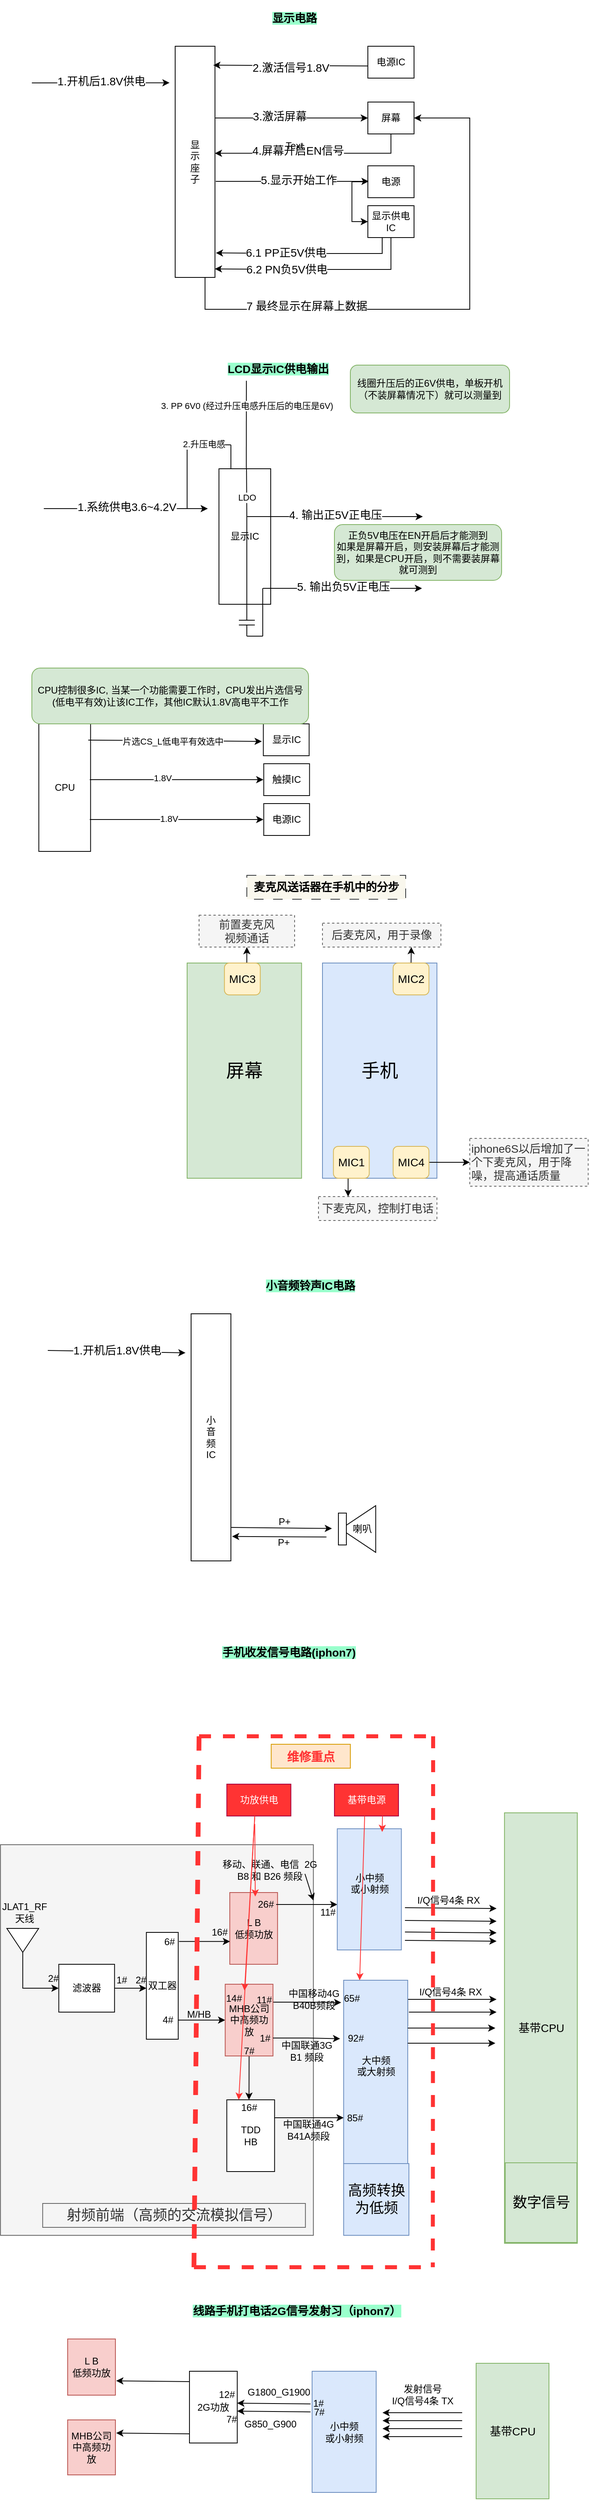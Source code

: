 <mxfile version="24.7.6">
  <diagram name="第 1 页" id="F-Re6Uvif4Fe4Fc95BMW">
    <mxGraphModel dx="1569" dy="-331" grid="1" gridSize="10" guides="1" tooltips="1" connect="1" arrows="1" fold="1" page="1" pageScale="1" pageWidth="827" pageHeight="1169" math="0" shadow="0">
      <root>
        <mxCell id="0" />
        <mxCell id="1" parent="0" />
        <mxCell id="Or6wDegZKE83MerBAkvp-109" value="" style="rounded=0;whiteSpace=wrap;html=1;fillColor=#f5f5f5;fontColor=#333333;strokeColor=#666666;" parent="1" vertex="1">
          <mxGeometry x="30.59" y="3716" width="393" height="490" as="geometry" />
        </mxCell>
        <mxCell id="L4pYS3y13BxJtPCVfl_d-1" value="" style="endArrow=classic;html=1;rounded=0;" parent="1" edge="1">
          <mxGeometry width="50" height="50" relative="1" as="geometry">
            <mxPoint x="85" y="2040" as="sourcePoint" />
            <mxPoint x="291" y="2040" as="targetPoint" />
          </mxGeometry>
        </mxCell>
        <mxCell id="L4pYS3y13BxJtPCVfl_d-2" value="Text" style="edgeLabel;html=1;align=center;verticalAlign=middle;resizable=0;points=[];" parent="L4pYS3y13BxJtPCVfl_d-1" vertex="1" connectable="0">
          <mxGeometry x="-0.009" y="2" relative="1" as="geometry">
            <mxPoint as="offset" />
          </mxGeometry>
        </mxCell>
        <mxCell id="L4pYS3y13BxJtPCVfl_d-3" value="&lt;font style=&quot;font-size: 14px;&quot;&gt;1.系统供电3.6~4.2V&lt;/font&gt;" style="edgeLabel;html=1;align=center;verticalAlign=middle;resizable=0;points=[];" parent="L4pYS3y13BxJtPCVfl_d-1" vertex="1" connectable="0">
          <mxGeometry x="0.004" y="2" relative="1" as="geometry">
            <mxPoint as="offset" />
          </mxGeometry>
        </mxCell>
        <mxCell id="L4pYS3y13BxJtPCVfl_d-4" value="显示IC" style="rounded=0;whiteSpace=wrap;html=1;" parent="1" vertex="1">
          <mxGeometry x="305" y="1990" width="65" height="170" as="geometry" />
        </mxCell>
        <mxCell id="L4pYS3y13BxJtPCVfl_d-5" value="" style="endArrow=classic;html=1;rounded=0;entryX=-0.141;entryY=0.158;entryDx=0;entryDy=0;entryPerimeter=0;" parent="1" target="L4pYS3y13BxJtPCVfl_d-10" edge="1">
          <mxGeometry width="50" height="50" relative="1" as="geometry">
            <mxPoint x="70" y="1506" as="sourcePoint" />
            <mxPoint x="260" y="1523.5" as="targetPoint" />
          </mxGeometry>
        </mxCell>
        <mxCell id="L4pYS3y13BxJtPCVfl_d-6" value="Text" style="edgeLabel;html=1;align=center;verticalAlign=middle;resizable=0;points=[];" parent="L4pYS3y13BxJtPCVfl_d-5" vertex="1" connectable="0">
          <mxGeometry x="-0.009" y="2" relative="1" as="geometry">
            <mxPoint as="offset" />
          </mxGeometry>
        </mxCell>
        <mxCell id="L4pYS3y13BxJtPCVfl_d-7" value="&lt;font style=&quot;font-size: 14px;&quot;&gt;1.开机后1.8V供电&lt;/font&gt;" style="edgeLabel;html=1;align=center;verticalAlign=middle;resizable=0;points=[];" parent="L4pYS3y13BxJtPCVfl_d-5" vertex="1" connectable="0">
          <mxGeometry x="0.004" y="2" relative="1" as="geometry">
            <mxPoint as="offset" />
          </mxGeometry>
        </mxCell>
        <mxCell id="L4pYS3y13BxJtPCVfl_d-8" style="edgeStyle=orthogonalEdgeStyle;rounded=0;orthogonalLoop=1;jettySize=auto;html=1;exitX=0.75;exitY=1;exitDx=0;exitDy=0;entryX=1;entryY=0.5;entryDx=0;entryDy=0;" parent="1" source="L4pYS3y13BxJtPCVfl_d-10" target="L4pYS3y13BxJtPCVfl_d-21" edge="1">
          <mxGeometry relative="1" as="geometry">
            <Array as="points">
              <mxPoint x="288" y="1790" />
              <mxPoint x="620" y="1790" />
              <mxPoint x="620" y="1550" />
            </Array>
          </mxGeometry>
        </mxCell>
        <mxCell id="L4pYS3y13BxJtPCVfl_d-9" value="&lt;span style=&quot;font-size: 14px;&quot;&gt;7 最终显示在屏幕上数据&lt;/span&gt;" style="edgeLabel;html=1;align=center;verticalAlign=middle;resizable=0;points=[];" parent="L4pYS3y13BxJtPCVfl_d-8" vertex="1" connectable="0">
          <mxGeometry x="-0.51" y="4" relative="1" as="geometry">
            <mxPoint as="offset" />
          </mxGeometry>
        </mxCell>
        <mxCell id="L4pYS3y13BxJtPCVfl_d-10" value="显&lt;div&gt;示&lt;/div&gt;&lt;div&gt;座&lt;/div&gt;&lt;div&gt;子&lt;/div&gt;" style="rounded=0;whiteSpace=wrap;html=1;" parent="1" vertex="1">
          <mxGeometry x="250" y="1460" width="50" height="290" as="geometry" />
        </mxCell>
        <mxCell id="L4pYS3y13BxJtPCVfl_d-11" value="电源IC" style="rounded=0;whiteSpace=wrap;html=1;" parent="1" vertex="1">
          <mxGeometry x="492" y="1460" width="58" height="40" as="geometry" />
        </mxCell>
        <mxCell id="L4pYS3y13BxJtPCVfl_d-12" value="" style="endArrow=classic;html=1;rounded=0;entryX=0.956;entryY=0.082;entryDx=0;entryDy=0;entryPerimeter=0;exitX=0.003;exitY=0.619;exitDx=0;exitDy=0;exitPerimeter=0;" parent="1" source="L4pYS3y13BxJtPCVfl_d-11" target="L4pYS3y13BxJtPCVfl_d-10" edge="1">
          <mxGeometry width="50" height="50" relative="1" as="geometry">
            <mxPoint x="80" y="1516" as="sourcePoint" />
            <mxPoint x="253" y="1516" as="targetPoint" />
          </mxGeometry>
        </mxCell>
        <mxCell id="L4pYS3y13BxJtPCVfl_d-13" value="Text" style="edgeLabel;html=1;align=center;verticalAlign=middle;resizable=0;points=[];" parent="L4pYS3y13BxJtPCVfl_d-12" vertex="1" connectable="0">
          <mxGeometry x="-0.009" y="2" relative="1" as="geometry">
            <mxPoint as="offset" />
          </mxGeometry>
        </mxCell>
        <mxCell id="L4pYS3y13BxJtPCVfl_d-14" value="&lt;font style=&quot;font-size: 14px;&quot;&gt;2.激活信号1.8V&lt;/font&gt;" style="edgeLabel;html=1;align=center;verticalAlign=middle;resizable=0;points=[];" parent="L4pYS3y13BxJtPCVfl_d-12" vertex="1" connectable="0">
          <mxGeometry x="0.004" y="2" relative="1" as="geometry">
            <mxPoint as="offset" />
          </mxGeometry>
        </mxCell>
        <mxCell id="L4pYS3y13BxJtPCVfl_d-15" value="" style="endArrow=classic;html=1;rounded=0;entryX=0;entryY=0.5;entryDx=0;entryDy=0;" parent="1" target="L4pYS3y13BxJtPCVfl_d-21" edge="1">
          <mxGeometry width="50" height="50" relative="1" as="geometry">
            <mxPoint x="300" y="1550" as="sourcePoint" />
            <mxPoint x="473" y="1550" as="targetPoint" />
          </mxGeometry>
        </mxCell>
        <mxCell id="L4pYS3y13BxJtPCVfl_d-16" value="Text" style="edgeLabel;html=1;align=center;verticalAlign=middle;resizable=0;points=[];" parent="L4pYS3y13BxJtPCVfl_d-15" vertex="1" connectable="0">
          <mxGeometry x="-0.009" y="2" relative="1" as="geometry">
            <mxPoint as="offset" />
          </mxGeometry>
        </mxCell>
        <mxCell id="L4pYS3y13BxJtPCVfl_d-17" value="&lt;font style=&quot;font-size: 14px;&quot;&gt;3.激活屏幕&lt;/font&gt;" style="edgeLabel;html=1;align=center;verticalAlign=middle;resizable=0;points=[];" parent="L4pYS3y13BxJtPCVfl_d-15" vertex="1" connectable="0">
          <mxGeometry x="0.004" y="2" relative="1" as="geometry">
            <mxPoint x="-16" as="offset" />
          </mxGeometry>
        </mxCell>
        <mxCell id="L4pYS3y13BxJtPCVfl_d-18" style="edgeStyle=orthogonalEdgeStyle;rounded=0;orthogonalLoop=1;jettySize=auto;html=1;exitX=0.5;exitY=1;exitDx=0;exitDy=0;entryX=0.996;entryY=0.463;entryDx=0;entryDy=0;entryPerimeter=0;" parent="1" source="L4pYS3y13BxJtPCVfl_d-21" target="L4pYS3y13BxJtPCVfl_d-10" edge="1">
          <mxGeometry relative="1" as="geometry">
            <mxPoint x="521" y="1600" as="targetPoint" />
          </mxGeometry>
        </mxCell>
        <mxCell id="L4pYS3y13BxJtPCVfl_d-19" value="Text" style="edgeLabel;html=1;align=center;verticalAlign=middle;resizable=0;points=[];" parent="L4pYS3y13BxJtPCVfl_d-18" vertex="1" connectable="0">
          <mxGeometry x="-0.01" y="-3" relative="1" as="geometry">
            <mxPoint x="-20" as="offset" />
          </mxGeometry>
        </mxCell>
        <mxCell id="L4pYS3y13BxJtPCVfl_d-20" value="&lt;span style=&quot;font-size: 14px;&quot;&gt;4.屏幕开启EN信号&lt;/span&gt;" style="edgeLabel;html=1;align=center;verticalAlign=middle;resizable=0;points=[];" parent="L4pYS3y13BxJtPCVfl_d-18" vertex="1" connectable="0">
          <mxGeometry x="0.161" y="-7" relative="1" as="geometry">
            <mxPoint x="1" y="3" as="offset" />
          </mxGeometry>
        </mxCell>
        <mxCell id="L4pYS3y13BxJtPCVfl_d-21" value="屏幕" style="rounded=0;whiteSpace=wrap;html=1;" parent="1" vertex="1">
          <mxGeometry x="492" y="1530" width="58" height="40" as="geometry" />
        </mxCell>
        <mxCell id="L4pYS3y13BxJtPCVfl_d-22" value="显示供电IC" style="rounded=0;whiteSpace=wrap;html=1;" parent="1" vertex="1">
          <mxGeometry x="492" y="1660" width="58" height="40" as="geometry" />
        </mxCell>
        <mxCell id="L4pYS3y13BxJtPCVfl_d-23" style="edgeStyle=orthogonalEdgeStyle;rounded=0;orthogonalLoop=1;jettySize=auto;html=1;exitX=0;exitY=0.75;exitDx=0;exitDy=0;entryX=0;entryY=0.5;entryDx=0;entryDy=0;" parent="1" source="L4pYS3y13BxJtPCVfl_d-24" target="L4pYS3y13BxJtPCVfl_d-22" edge="1">
          <mxGeometry relative="1" as="geometry">
            <Array as="points">
              <mxPoint x="492" y="1630" />
              <mxPoint x="472" y="1630" />
              <mxPoint x="472" y="1680" />
            </Array>
          </mxGeometry>
        </mxCell>
        <mxCell id="L4pYS3y13BxJtPCVfl_d-24" value="电源" style="rounded=0;whiteSpace=wrap;html=1;" parent="1" vertex="1">
          <mxGeometry x="492" y="1610" width="58" height="40" as="geometry" />
        </mxCell>
        <mxCell id="L4pYS3y13BxJtPCVfl_d-25" value="" style="endArrow=classic;html=1;rounded=0;entryX=0;entryY=0.5;entryDx=0;entryDy=0;" parent="1" edge="1">
          <mxGeometry width="50" height="50" relative="1" as="geometry">
            <mxPoint x="301" y="1629.5" as="sourcePoint" />
            <mxPoint x="493" y="1629.5" as="targetPoint" />
          </mxGeometry>
        </mxCell>
        <mxCell id="L4pYS3y13BxJtPCVfl_d-26" value="Text" style="edgeLabel;html=1;align=center;verticalAlign=middle;resizable=0;points=[];" parent="L4pYS3y13BxJtPCVfl_d-25" vertex="1" connectable="0">
          <mxGeometry x="-0.009" y="2" relative="1" as="geometry">
            <mxPoint as="offset" />
          </mxGeometry>
        </mxCell>
        <mxCell id="L4pYS3y13BxJtPCVfl_d-27" value="&lt;font style=&quot;font-size: 14px;&quot;&gt;5.显示开始工作&lt;/font&gt;" style="edgeLabel;html=1;align=center;verticalAlign=middle;resizable=0;points=[];" parent="L4pYS3y13BxJtPCVfl_d-25" vertex="1" connectable="0">
          <mxGeometry x="0.004" y="2" relative="1" as="geometry">
            <mxPoint x="7" as="offset" />
          </mxGeometry>
        </mxCell>
        <mxCell id="L4pYS3y13BxJtPCVfl_d-28" style="edgeStyle=orthogonalEdgeStyle;rounded=0;orthogonalLoop=1;jettySize=auto;html=1;exitX=0.5;exitY=1;exitDx=0;exitDy=0;entryX=1.022;entryY=0.894;entryDx=0;entryDy=0;entryPerimeter=0;" parent="1" source="L4pYS3y13BxJtPCVfl_d-22" target="L4pYS3y13BxJtPCVfl_d-10" edge="1">
          <mxGeometry relative="1" as="geometry">
            <Array as="points">
              <mxPoint x="510" y="1700" />
              <mxPoint x="510" y="1720" />
              <mxPoint x="396" y="1720" />
            </Array>
          </mxGeometry>
        </mxCell>
        <mxCell id="L4pYS3y13BxJtPCVfl_d-29" value="&lt;span style=&quot;font-size: 14px;&quot;&gt;6.1 PP正5V供电&lt;/span&gt;" style="edgeLabel;html=1;align=center;verticalAlign=middle;resizable=0;points=[];" parent="L4pYS3y13BxJtPCVfl_d-28" vertex="1" connectable="0">
          <mxGeometry x="0.269" y="-1" relative="1" as="geometry">
            <mxPoint as="offset" />
          </mxGeometry>
        </mxCell>
        <mxCell id="L4pYS3y13BxJtPCVfl_d-30" style="edgeStyle=orthogonalEdgeStyle;rounded=0;orthogonalLoop=1;jettySize=auto;html=1;exitX=0.5;exitY=1;exitDx=0;exitDy=0;entryX=0.996;entryY=0.963;entryDx=0;entryDy=0;entryPerimeter=0;" parent="1" source="L4pYS3y13BxJtPCVfl_d-22" target="L4pYS3y13BxJtPCVfl_d-10" edge="1">
          <mxGeometry relative="1" as="geometry">
            <Array as="points">
              <mxPoint x="521" y="1740" />
              <mxPoint x="396" y="1740" />
            </Array>
          </mxGeometry>
        </mxCell>
        <mxCell id="L4pYS3y13BxJtPCVfl_d-31" value="&lt;span style=&quot;font-size: 14px;&quot;&gt;6.2 PN负5V供电&lt;/span&gt;" style="edgeLabel;html=1;align=center;verticalAlign=middle;resizable=0;points=[];" parent="L4pYS3y13BxJtPCVfl_d-30" vertex="1" connectable="0">
          <mxGeometry x="0.211" relative="1" as="geometry">
            <mxPoint x="-13" as="offset" />
          </mxGeometry>
        </mxCell>
        <mxCell id="L4pYS3y13BxJtPCVfl_d-32" value="Text" style="text;html=1;align=center;verticalAlign=middle;whiteSpace=wrap;rounded=0;" parent="1" vertex="1">
          <mxGeometry x="370" y="1570" width="60" height="30" as="geometry" />
        </mxCell>
        <mxCell id="L4pYS3y13BxJtPCVfl_d-33" value="&lt;h3&gt;&lt;b style=&quot;background-color: rgb(153, 255, 204);&quot;&gt;显示电路&lt;/b&gt;&lt;/h3&gt;" style="text;html=1;align=center;verticalAlign=middle;whiteSpace=wrap;rounded=0;" parent="1" vertex="1">
          <mxGeometry x="370" y="1410" width="60" height="30" as="geometry" />
        </mxCell>
        <mxCell id="L4pYS3y13BxJtPCVfl_d-34" value="&lt;h3&gt;&lt;b style=&quot;background-color: rgb(153, 255, 204);&quot;&gt;LCD显示IC供电输出&lt;/b&gt;&lt;/h3&gt;" style="text;html=1;align=center;verticalAlign=middle;whiteSpace=wrap;rounded=0;" parent="1" vertex="1">
          <mxGeometry x="310" y="1850" width="139" height="30" as="geometry" />
        </mxCell>
        <mxCell id="L4pYS3y13BxJtPCVfl_d-35" value="" style="endArrow=none;html=1;rounded=0;" parent="1" edge="1">
          <mxGeometry width="50" height="50" relative="1" as="geometry">
            <mxPoint x="265" y="2040" as="sourcePoint" />
            <mxPoint x="265" y="1960" as="targetPoint" />
          </mxGeometry>
        </mxCell>
        <mxCell id="L4pYS3y13BxJtPCVfl_d-36" value="" style="endArrow=none;html=1;rounded=0;" parent="1" edge="1">
          <mxGeometry width="50" height="50" relative="1" as="geometry">
            <mxPoint x="265" y="1960" as="sourcePoint" />
            <mxPoint x="320" y="1960" as="targetPoint" />
          </mxGeometry>
        </mxCell>
        <mxCell id="L4pYS3y13BxJtPCVfl_d-44" value="2.升压电感" style="edgeLabel;html=1;align=center;verticalAlign=middle;resizable=0;points=[];" parent="L4pYS3y13BxJtPCVfl_d-36" vertex="1" connectable="0">
          <mxGeometry x="-0.405" y="1" relative="1" as="geometry">
            <mxPoint x="4" as="offset" />
          </mxGeometry>
        </mxCell>
        <mxCell id="L4pYS3y13BxJtPCVfl_d-37" value="" style="endArrow=none;html=1;rounded=0;entryX=0.25;entryY=0;entryDx=0;entryDy=0;" parent="1" target="L4pYS3y13BxJtPCVfl_d-4" edge="1">
          <mxGeometry width="50" height="50" relative="1" as="geometry">
            <mxPoint x="320" y="1960" as="sourcePoint" />
            <mxPoint x="345" y="1970" as="targetPoint" />
            <Array as="points">
              <mxPoint x="320" y="1990" />
            </Array>
          </mxGeometry>
        </mxCell>
        <mxCell id="L4pYS3y13BxJtPCVfl_d-45" value="" style="endArrow=classic;html=1;rounded=0;" parent="1" edge="1">
          <mxGeometry width="50" height="50" relative="1" as="geometry">
            <mxPoint x="340" y="2050" as="sourcePoint" />
            <mxPoint x="561" y="2050" as="targetPoint" />
          </mxGeometry>
        </mxCell>
        <mxCell id="L4pYS3y13BxJtPCVfl_d-46" value="Text" style="edgeLabel;html=1;align=center;verticalAlign=middle;resizable=0;points=[];" parent="L4pYS3y13BxJtPCVfl_d-45" vertex="1" connectable="0">
          <mxGeometry x="-0.009" y="2" relative="1" as="geometry">
            <mxPoint as="offset" />
          </mxGeometry>
        </mxCell>
        <mxCell id="L4pYS3y13BxJtPCVfl_d-47" value="&lt;font style=&quot;font-size: 14px;&quot;&gt;4. 输出正5V正电压&lt;/font&gt;" style="edgeLabel;html=1;align=center;verticalAlign=middle;resizable=0;points=[];" parent="L4pYS3y13BxJtPCVfl_d-45" vertex="1" connectable="0">
          <mxGeometry x="0.004" y="2" relative="1" as="geometry">
            <mxPoint as="offset" />
          </mxGeometry>
        </mxCell>
        <mxCell id="L4pYS3y13BxJtPCVfl_d-54" value="" style="endArrow=none;html=1;rounded=0;entryX=0.532;entryY=0;entryDx=0;entryDy=0;entryPerimeter=0;" parent="1" target="L4pYS3y13BxJtPCVfl_d-4" edge="1">
          <mxGeometry width="50" height="50" relative="1" as="geometry">
            <mxPoint x="340" y="2050" as="sourcePoint" />
            <mxPoint x="420" y="2050" as="targetPoint" />
          </mxGeometry>
        </mxCell>
        <mxCell id="L4pYS3y13BxJtPCVfl_d-67" value="LDO" style="edgeLabel;html=1;align=center;verticalAlign=middle;resizable=0;points=[];" parent="L4pYS3y13BxJtPCVfl_d-54" vertex="1" connectable="0">
          <mxGeometry x="-0.188" relative="1" as="geometry">
            <mxPoint as="offset" />
          </mxGeometry>
        </mxCell>
        <mxCell id="L4pYS3y13BxJtPCVfl_d-55" value="" style="endArrow=none;html=1;rounded=0;exitX=0.583;exitY=0.002;exitDx=0;exitDy=0;exitPerimeter=0;" parent="1" edge="1">
          <mxGeometry width="50" height="50" relative="1" as="geometry">
            <mxPoint x="339.335" y="1990.0" as="sourcePoint" />
            <mxPoint x="339.44" y="1879.66" as="targetPoint" />
          </mxGeometry>
        </mxCell>
        <mxCell id="L4pYS3y13BxJtPCVfl_d-56" value="3. PP 6V0 (经过升压电感升压后的电压是6V)" style="edgeLabel;html=1;align=center;verticalAlign=middle;resizable=0;points=[];" parent="L4pYS3y13BxJtPCVfl_d-55" vertex="1" connectable="0">
          <mxGeometry x="0.445" relative="1" as="geometry">
            <mxPoint as="offset" />
          </mxGeometry>
        </mxCell>
        <mxCell id="L4pYS3y13BxJtPCVfl_d-68" value="" style="endArrow=none;html=1;rounded=0;" parent="1" edge="1">
          <mxGeometry width="50" height="50" relative="1" as="geometry">
            <mxPoint x="340" y="2180" as="sourcePoint" />
            <mxPoint x="340" y="2050" as="targetPoint" />
          </mxGeometry>
        </mxCell>
        <mxCell id="L4pYS3y13BxJtPCVfl_d-70" value="" style="endArrow=none;html=1;rounded=0;" parent="1" edge="1">
          <mxGeometry width="50" height="50" relative="1" as="geometry">
            <mxPoint x="330" y="2180" as="sourcePoint" />
            <mxPoint x="350" y="2180" as="targetPoint" />
          </mxGeometry>
        </mxCell>
        <mxCell id="L4pYS3y13BxJtPCVfl_d-73" value="" style="endArrow=none;html=1;rounded=0;" parent="1" edge="1">
          <mxGeometry width="50" height="50" relative="1" as="geometry">
            <mxPoint x="330" y="2186" as="sourcePoint" />
            <mxPoint x="350" y="2186" as="targetPoint" />
          </mxGeometry>
        </mxCell>
        <mxCell id="L4pYS3y13BxJtPCVfl_d-76" value="" style="endArrow=none;html=1;rounded=0;" parent="1" edge="1">
          <mxGeometry width="50" height="50" relative="1" as="geometry">
            <mxPoint x="340" y="2200" as="sourcePoint" />
            <mxPoint x="340" y="2186" as="targetPoint" />
            <Array as="points">
              <mxPoint x="340" y="2186" />
            </Array>
          </mxGeometry>
        </mxCell>
        <mxCell id="L4pYS3y13BxJtPCVfl_d-77" value="" style="endArrow=none;html=1;rounded=0;" parent="1" edge="1">
          <mxGeometry width="50" height="50" relative="1" as="geometry">
            <mxPoint x="340" y="2200" as="sourcePoint" />
            <mxPoint x="360" y="2200" as="targetPoint" />
            <Array as="points">
              <mxPoint x="350" y="2200" />
            </Array>
          </mxGeometry>
        </mxCell>
        <mxCell id="L4pYS3y13BxJtPCVfl_d-79" value="" style="endArrow=none;html=1;rounded=0;entryX=0.846;entryY=0.882;entryDx=0;entryDy=0;entryPerimeter=0;" parent="1" target="L4pYS3y13BxJtPCVfl_d-4" edge="1">
          <mxGeometry width="50" height="50" relative="1" as="geometry">
            <mxPoint x="360" y="2200" as="sourcePoint" />
            <mxPoint x="410" y="2140" as="targetPoint" />
          </mxGeometry>
        </mxCell>
        <mxCell id="L4pYS3y13BxJtPCVfl_d-81" value="" style="endArrow=classic;html=1;rounded=0;" parent="1" edge="1">
          <mxGeometry width="50" height="50" relative="1" as="geometry">
            <mxPoint x="360" y="2140" as="sourcePoint" />
            <mxPoint x="560" y="2140" as="targetPoint" />
          </mxGeometry>
        </mxCell>
        <mxCell id="L4pYS3y13BxJtPCVfl_d-82" value="Text" style="edgeLabel;html=1;align=center;verticalAlign=middle;resizable=0;points=[];" parent="L4pYS3y13BxJtPCVfl_d-81" vertex="1" connectable="0">
          <mxGeometry x="-0.009" y="2" relative="1" as="geometry">
            <mxPoint as="offset" />
          </mxGeometry>
        </mxCell>
        <mxCell id="L4pYS3y13BxJtPCVfl_d-83" value="&lt;font style=&quot;font-size: 14px;&quot;&gt;5. 输出负5V正电压&lt;/font&gt;" style="edgeLabel;html=1;align=center;verticalAlign=middle;resizable=0;points=[];" parent="L4pYS3y13BxJtPCVfl_d-81" vertex="1" connectable="0">
          <mxGeometry x="0.004" y="2" relative="1" as="geometry">
            <mxPoint as="offset" />
          </mxGeometry>
        </mxCell>
        <mxCell id="L4pYS3y13BxJtPCVfl_d-84" value="正负5V电压在EN开启后才能测到&lt;div&gt;如果是屏幕开启，则安装屏幕后才能测到，如果是CPU开启，则不需要装屏幕就可测到&lt;/div&gt;" style="rounded=1;whiteSpace=wrap;html=1;fillColor=#d5e8d4;strokeColor=#82b366;" parent="1" vertex="1">
          <mxGeometry x="450" y="2060" width="210" height="70" as="geometry" />
        </mxCell>
        <mxCell id="L4pYS3y13BxJtPCVfl_d-85" value="线圈升压后的正6V供电，单板开机（不装屏幕情况下）就可以测量到" style="rounded=1;whiteSpace=wrap;html=1;fillColor=#d5e8d4;strokeColor=#82b366;" parent="1" vertex="1">
          <mxGeometry x="470" y="1860" width="200" height="60" as="geometry" />
        </mxCell>
        <mxCell id="L4pYS3y13BxJtPCVfl_d-86" value="CPU" style="rounded=0;whiteSpace=wrap;html=1;" parent="1" vertex="1">
          <mxGeometry x="78.75" y="2310" width="65" height="160" as="geometry" />
        </mxCell>
        <mxCell id="L4pYS3y13BxJtPCVfl_d-87" value="" style="endArrow=classic;html=1;rounded=0;exitX=0.955;exitY=0.127;exitDx=0;exitDy=0;exitPerimeter=0;" parent="1" source="L4pYS3y13BxJtPCVfl_d-86" edge="1">
          <mxGeometry width="50" height="50" relative="1" as="geometry">
            <mxPoint x="168.75" y="2360" as="sourcePoint" />
            <mxPoint x="358.75" y="2332" as="targetPoint" />
          </mxGeometry>
        </mxCell>
        <mxCell id="L4pYS3y13BxJtPCVfl_d-96" value="片选CS_L低电平有效选中" style="edgeLabel;html=1;align=center;verticalAlign=middle;resizable=0;points=[];" parent="L4pYS3y13BxJtPCVfl_d-87" vertex="1" connectable="0">
          <mxGeometry x="-0.032" y="-1" relative="1" as="geometry">
            <mxPoint as="offset" />
          </mxGeometry>
        </mxCell>
        <mxCell id="L4pYS3y13BxJtPCVfl_d-88" value="显示IC" style="rounded=0;whiteSpace=wrap;html=1;" parent="1" vertex="1">
          <mxGeometry x="360.75" y="2310" width="57.5" height="40" as="geometry" />
        </mxCell>
        <mxCell id="L4pYS3y13BxJtPCVfl_d-89" value="" style="endArrow=classic;html=1;rounded=0;exitX=0.955;exitY=0.127;exitDx=0;exitDy=0;exitPerimeter=0;" parent="1" edge="1">
          <mxGeometry width="50" height="50" relative="1" as="geometry">
            <mxPoint x="142.75" y="2380" as="sourcePoint" />
            <mxPoint x="360.75" y="2380" as="targetPoint" />
          </mxGeometry>
        </mxCell>
        <mxCell id="L4pYS3y13BxJtPCVfl_d-94" value="1.8V" style="edgeLabel;html=1;align=center;verticalAlign=middle;resizable=0;points=[];" parent="L4pYS3y13BxJtPCVfl_d-89" vertex="1" connectable="0">
          <mxGeometry x="-0.169" y="2" relative="1" as="geometry">
            <mxPoint as="offset" />
          </mxGeometry>
        </mxCell>
        <mxCell id="L4pYS3y13BxJtPCVfl_d-90" value="触摸IC" style="rounded=0;whiteSpace=wrap;html=1;" parent="1" vertex="1">
          <mxGeometry x="361.25" y="2360" width="57.5" height="40" as="geometry" />
        </mxCell>
        <mxCell id="L4pYS3y13BxJtPCVfl_d-92" value="" style="endArrow=classic;html=1;rounded=0;exitX=0.955;exitY=0.127;exitDx=0;exitDy=0;exitPerimeter=0;" parent="1" edge="1">
          <mxGeometry width="50" height="50" relative="1" as="geometry">
            <mxPoint x="142.75" y="2430" as="sourcePoint" />
            <mxPoint x="360.75" y="2430" as="targetPoint" />
          </mxGeometry>
        </mxCell>
        <mxCell id="L4pYS3y13BxJtPCVfl_d-95" value="1.8V" style="edgeLabel;html=1;align=center;verticalAlign=middle;resizable=0;points=[];" parent="L4pYS3y13BxJtPCVfl_d-92" vertex="1" connectable="0">
          <mxGeometry x="-0.096" y="1" relative="1" as="geometry">
            <mxPoint as="offset" />
          </mxGeometry>
        </mxCell>
        <mxCell id="L4pYS3y13BxJtPCVfl_d-93" value="电源IC" style="rounded=0;whiteSpace=wrap;html=1;" parent="1" vertex="1">
          <mxGeometry x="361.25" y="2410" width="57.5" height="40" as="geometry" />
        </mxCell>
        <mxCell id="L4pYS3y13BxJtPCVfl_d-97" value="CPU控制很多IC, 当某一个功能需要工作时，CPU发出片选信号(低电平有效)让该IC工作，其他IC默认1.8V高电平不工作" style="rounded=1;whiteSpace=wrap;html=1;fillColor=#d5e8d4;strokeColor=#82b366;" parent="1" vertex="1">
          <mxGeometry x="70" y="2240" width="347.5" height="70" as="geometry" />
        </mxCell>
        <mxCell id="epny1ZXgf8INYz4ZHt1H-8" style="edgeStyle=orthogonalEdgeStyle;rounded=0;orthogonalLoop=1;jettySize=auto;html=1;exitX=0.25;exitY=1;exitDx=0;exitDy=0;entryX=0.25;entryY=0;entryDx=0;entryDy=0;" parent="1" source="epny1ZXgf8INYz4ZHt1H-1" target="epny1ZXgf8INYz4ZHt1H-10" edge="1">
          <mxGeometry relative="1" as="geometry">
            <mxPoint x="470.868" y="2940" as="targetPoint" />
          </mxGeometry>
        </mxCell>
        <mxCell id="epny1ZXgf8INYz4ZHt1H-1" value="&lt;font style=&quot;font-size: 23px;&quot;&gt;手机&lt;/font&gt;" style="rounded=0;whiteSpace=wrap;html=1;fillColor=#dae8fc;strokeColor=#6c8ebf;" parent="1" vertex="1">
          <mxGeometry x="435" y="2610" width="143.75" height="270" as="geometry" />
        </mxCell>
        <mxCell id="epny1ZXgf8INYz4ZHt1H-3" value="&lt;h3&gt;麦克风送话器在手机中的分步&lt;/h3&gt;" style="text;html=1;align=center;verticalAlign=middle;whiteSpace=wrap;rounded=0;fillColor=#f9f7ed;strokeColor=#36393d;dashed=1;dashPattern=12 12;" parent="1" vertex="1">
          <mxGeometry x="340" y="2500" width="199.5" height="30" as="geometry" />
        </mxCell>
        <mxCell id="epny1ZXgf8INYz4ZHt1H-5" value="&lt;span style=&quot;background-color: initial;&quot;&gt;&lt;font style=&quot;font-size: 14px;&quot;&gt;MIC1&lt;/font&gt;&lt;/span&gt;" style="rounded=1;whiteSpace=wrap;html=1;fillColor=#fff2cc;strokeColor=#d6b656;" parent="1" vertex="1">
          <mxGeometry x="448.75" y="2840" width="45" height="40" as="geometry" />
        </mxCell>
        <mxCell id="epny1ZXgf8INYz4ZHt1H-16" style="edgeStyle=orthogonalEdgeStyle;rounded=0;orthogonalLoop=1;jettySize=auto;html=1;exitX=0.5;exitY=0;exitDx=0;exitDy=0;entryX=0.75;entryY=1;entryDx=0;entryDy=0;" parent="1" source="epny1ZXgf8INYz4ZHt1H-6" target="epny1ZXgf8INYz4ZHt1H-9" edge="1">
          <mxGeometry relative="1" as="geometry" />
        </mxCell>
        <mxCell id="epny1ZXgf8INYz4ZHt1H-6" value="&lt;span style=&quot;background-color: initial;&quot;&gt;&lt;font style=&quot;font-size: 14px;&quot;&gt;MIC2&lt;/font&gt;&lt;/span&gt;" style="rounded=1;whiteSpace=wrap;html=1;fillColor=#fff2cc;strokeColor=#d6b656;" parent="1" vertex="1">
          <mxGeometry x="523.75" y="2610" width="45" height="40" as="geometry" />
        </mxCell>
        <mxCell id="epny1ZXgf8INYz4ZHt1H-9" value="&lt;font style=&quot;font-size: 14px;&quot;&gt;后麦克风，用于录像&lt;/font&gt;" style="text;strokeColor=#666666;align=center;fillColor=#f5f5f5;html=1;verticalAlign=middle;whiteSpace=wrap;rounded=0;fontColor=#333333;dashed=1;" parent="1" vertex="1">
          <mxGeometry x="435.0" y="2560" width="148.75" height="30" as="geometry" />
        </mxCell>
        <mxCell id="epny1ZXgf8INYz4ZHt1H-10" value="&lt;font style=&quot;font-size: 14px;&quot;&gt;下麦克风，控制打电话&lt;/font&gt;" style="text;strokeColor=#666666;align=center;fillColor=#f5f5f5;html=1;verticalAlign=middle;whiteSpace=wrap;rounded=0;fontColor=#333333;dashed=1;" parent="1" vertex="1">
          <mxGeometry x="430" y="2903" width="148.75" height="30" as="geometry" />
        </mxCell>
        <mxCell id="epny1ZXgf8INYz4ZHt1H-17" style="edgeStyle=orthogonalEdgeStyle;rounded=0;orthogonalLoop=1;jettySize=auto;html=1;exitX=0.5;exitY=0;exitDx=0;exitDy=0;entryX=0.5;entryY=1;entryDx=0;entryDy=0;" parent="1" source="epny1ZXgf8INYz4ZHt1H-12" target="epny1ZXgf8INYz4ZHt1H-15" edge="1">
          <mxGeometry relative="1" as="geometry" />
        </mxCell>
        <mxCell id="epny1ZXgf8INYz4ZHt1H-12" value="&lt;span style=&quot;font-size: 23px;&quot;&gt;屏幕&lt;/span&gt;" style="rounded=0;whiteSpace=wrap;html=1;fillColor=#d5e8d4;strokeColor=#82b366;" parent="1" vertex="1">
          <mxGeometry x="265" y="2610" width="143.75" height="270" as="geometry" />
        </mxCell>
        <mxCell id="epny1ZXgf8INYz4ZHt1H-13" value="&lt;span style=&quot;background-color: initial;&quot;&gt;&lt;font style=&quot;font-size: 14px;&quot;&gt;MIC3&lt;/font&gt;&lt;/span&gt;" style="rounded=1;whiteSpace=wrap;html=1;fillColor=#fff2cc;strokeColor=#d6b656;" parent="1" vertex="1">
          <mxGeometry x="311.87" y="2610" width="45" height="40" as="geometry" />
        </mxCell>
        <mxCell id="epny1ZXgf8INYz4ZHt1H-15" value="&lt;span style=&quot;font-size: 14px;&quot;&gt;前置麦克风&lt;/span&gt;&lt;div&gt;&lt;span style=&quot;font-size: 14px;&quot;&gt;视频通话&lt;/span&gt;&lt;/div&gt;" style="text;strokeColor=#666666;align=center;fillColor=#f5f5f5;html=1;verticalAlign=middle;whiteSpace=wrap;rounded=0;fontColor=#333333;dashed=1;" parent="1" vertex="1">
          <mxGeometry x="280" y="2550" width="120" height="40" as="geometry" />
        </mxCell>
        <mxCell id="epny1ZXgf8INYz4ZHt1H-22" style="edgeStyle=orthogonalEdgeStyle;rounded=0;orthogonalLoop=1;jettySize=auto;html=1;exitX=1;exitY=0.5;exitDx=0;exitDy=0;entryX=0;entryY=0.5;entryDx=0;entryDy=0;" parent="1" source="epny1ZXgf8INYz4ZHt1H-18" target="epny1ZXgf8INYz4ZHt1H-20" edge="1">
          <mxGeometry relative="1" as="geometry" />
        </mxCell>
        <mxCell id="epny1ZXgf8INYz4ZHt1H-18" value="&lt;span style=&quot;background-color: initial;&quot;&gt;&lt;font style=&quot;font-size: 14px;&quot;&gt;MIC4&lt;/font&gt;&lt;/span&gt;" style="rounded=1;whiteSpace=wrap;html=1;fillColor=#fff2cc;strokeColor=#d6b656;" parent="1" vertex="1">
          <mxGeometry x="523.75" y="2840" width="45" height="40" as="geometry" />
        </mxCell>
        <mxCell id="epny1ZXgf8INYz4ZHt1H-20" value="&lt;span style=&quot;font-size: 14px;&quot;&gt;iphone6S以后增加了一个下麦克风，用于降噪，提高通话质量&lt;/span&gt;" style="text;strokeColor=#666666;align=left;fillColor=#f5f5f5;html=1;verticalAlign=middle;whiteSpace=wrap;rounded=0;fontColor=#333333;dashed=1;" parent="1" vertex="1">
          <mxGeometry x="620" y="2830" width="148.75" height="60" as="geometry" />
        </mxCell>
        <mxCell id="lAc3ItXL6pxSoQvCD10s-30" value="" style="endArrow=classic;html=1;rounded=0;entryX=-0.141;entryY=0.158;entryDx=0;entryDy=0;entryPerimeter=0;" parent="1" target="lAc3ItXL6pxSoQvCD10s-35" edge="1">
          <mxGeometry width="50" height="50" relative="1" as="geometry">
            <mxPoint x="90" y="3096" as="sourcePoint" />
            <mxPoint x="280" y="3113.5" as="targetPoint" />
          </mxGeometry>
        </mxCell>
        <mxCell id="lAc3ItXL6pxSoQvCD10s-31" value="Text" style="edgeLabel;html=1;align=center;verticalAlign=middle;resizable=0;points=[];" parent="lAc3ItXL6pxSoQvCD10s-30" vertex="1" connectable="0">
          <mxGeometry x="-0.009" y="2" relative="1" as="geometry">
            <mxPoint as="offset" />
          </mxGeometry>
        </mxCell>
        <mxCell id="lAc3ItXL6pxSoQvCD10s-32" value="&lt;font style=&quot;font-size: 14px;&quot;&gt;1.开机后1.8V供电&lt;/font&gt;" style="edgeLabel;html=1;align=center;verticalAlign=middle;resizable=0;points=[];" parent="lAc3ItXL6pxSoQvCD10s-30" vertex="1" connectable="0">
          <mxGeometry x="0.004" y="2" relative="1" as="geometry">
            <mxPoint as="offset" />
          </mxGeometry>
        </mxCell>
        <mxCell id="lAc3ItXL6pxSoQvCD10s-35" value="小&lt;div&gt;音&lt;/div&gt;&lt;div&gt;频&lt;/div&gt;&lt;div&gt;IC&lt;/div&gt;" style="rounded=0;whiteSpace=wrap;html=1;" parent="1" vertex="1">
          <mxGeometry x="270" y="3050" width="50" height="310" as="geometry" />
        </mxCell>
        <mxCell id="lAc3ItXL6pxSoQvCD10s-58" value="&lt;h3&gt;&lt;span style=&quot;background-color: rgb(153, 255, 204);&quot;&gt;小音频铃声IC电路&lt;/span&gt;&lt;/h3&gt;" style="text;html=1;align=center;verticalAlign=middle;whiteSpace=wrap;rounded=0;" parent="1" vertex="1">
          <mxGeometry x="325" y="3000" width="190" height="30" as="geometry" />
        </mxCell>
        <mxCell id="lAc3ItXL6pxSoQvCD10s-59" value="" style="endArrow=classic;html=1;rounded=0;entryX=-0.808;entryY=0.484;entryDx=0;entryDy=0;entryPerimeter=0;" parent="1" target="lAc3ItXL6pxSoQvCD10s-60" edge="1">
          <mxGeometry width="50" height="50" relative="1" as="geometry">
            <mxPoint x="320" y="3318" as="sourcePoint" />
            <mxPoint x="440" y="3320" as="targetPoint" />
          </mxGeometry>
        </mxCell>
        <mxCell id="lAc3ItXL6pxSoQvCD10s-67" value="" style="group" parent="1" vertex="1" connectable="0">
          <mxGeometry x="455" y="3290.66" width="60" height="58.67" as="geometry" />
        </mxCell>
        <mxCell id="lAc3ItXL6pxSoQvCD10s-64" value="" style="triangle;whiteSpace=wrap;html=1;rotation=-180;" parent="lAc3ItXL6pxSoQvCD10s-67" vertex="1">
          <mxGeometry x="2.87" width="44" height="58.67" as="geometry" />
        </mxCell>
        <mxCell id="lAc3ItXL6pxSoQvCD10s-60" value="" style="rounded=0;whiteSpace=wrap;html=1;" parent="lAc3ItXL6pxSoQvCD10s-67" vertex="1">
          <mxGeometry y="9.34" width="10" height="40" as="geometry" />
        </mxCell>
        <mxCell id="lAc3ItXL6pxSoQvCD10s-70" value="喇叭" style="text;html=1;align=center;verticalAlign=middle;whiteSpace=wrap;rounded=0;" parent="lAc3ItXL6pxSoQvCD10s-67" vertex="1">
          <mxGeometry y="14.34" width="60" height="30" as="geometry" />
        </mxCell>
        <mxCell id="lAc3ItXL6pxSoQvCD10s-72" value="" style="endArrow=classic;html=1;rounded=0;entryX=1.028;entryY=0.901;entryDx=0;entryDy=0;entryPerimeter=0;" parent="1" target="lAc3ItXL6pxSoQvCD10s-35" edge="1">
          <mxGeometry width="50" height="50" relative="1" as="geometry">
            <mxPoint x="440" y="3330" as="sourcePoint" />
            <mxPoint x="410" y="3330" as="targetPoint" />
          </mxGeometry>
        </mxCell>
        <mxCell id="lAc3ItXL6pxSoQvCD10s-75" value="P+" style="text;html=1;align=center;verticalAlign=middle;whiteSpace=wrap;rounded=0;" parent="1" vertex="1">
          <mxGeometry x="370" y="3300.66" width="35" height="20" as="geometry" />
        </mxCell>
        <mxCell id="lAc3ItXL6pxSoQvCD10s-76" value="P+" style="text;html=1;align=center;verticalAlign=middle;whiteSpace=wrap;rounded=0;" parent="1" vertex="1">
          <mxGeometry x="369" y="3326.66" width="35" height="20" as="geometry" />
        </mxCell>
        <mxCell id="Or6wDegZKE83MerBAkvp-1" value="&lt;h3&gt;&lt;span style=&quot;background-color: rgb(153, 255, 204);&quot;&gt;手机收发信号电路(iphon7)&lt;/span&gt;&lt;/h3&gt;" style="text;html=1;align=center;verticalAlign=middle;whiteSpace=wrap;rounded=0;" parent="1" vertex="1">
          <mxGeometry x="297.84" y="3460" width="190" height="30" as="geometry" />
        </mxCell>
        <mxCell id="Or6wDegZKE83MerBAkvp-7" style="edgeStyle=orthogonalEdgeStyle;rounded=0;orthogonalLoop=1;jettySize=auto;html=1;exitX=1;exitY=0.5;exitDx=0;exitDy=0;" parent="1" source="Or6wDegZKE83MerBAkvp-2" edge="1">
          <mxGeometry relative="1" as="geometry">
            <mxPoint x="103.59" y="3896" as="targetPoint" />
            <Array as="points">
              <mxPoint x="58.59" y="3896" />
            </Array>
          </mxGeometry>
        </mxCell>
        <mxCell id="Or6wDegZKE83MerBAkvp-2" value="" style="triangle;whiteSpace=wrap;html=1;rotation=90;" parent="1" vertex="1">
          <mxGeometry x="43.59" y="3816" width="30" height="40" as="geometry" />
        </mxCell>
        <mxCell id="Or6wDegZKE83MerBAkvp-13" style="edgeStyle=orthogonalEdgeStyle;rounded=0;orthogonalLoop=1;jettySize=auto;html=1;exitX=1;exitY=0.5;exitDx=0;exitDy=0;" parent="1" source="Or6wDegZKE83MerBAkvp-8" edge="1">
          <mxGeometry relative="1" as="geometry">
            <mxPoint x="213.84" y="3896" as="targetPoint" />
          </mxGeometry>
        </mxCell>
        <mxCell id="Or6wDegZKE83MerBAkvp-8" value="滤波器" style="rounded=0;whiteSpace=wrap;html=1;" parent="1" vertex="1">
          <mxGeometry x="103.84" y="3866" width="70" height="60" as="geometry" />
        </mxCell>
        <mxCell id="Or6wDegZKE83MerBAkvp-11" value="2#" style="text;html=1;align=center;verticalAlign=middle;whiteSpace=wrap;rounded=0;" parent="1" vertex="1">
          <mxGeometry x="83.59" y="3874" width="26.25" height="20" as="geometry" />
        </mxCell>
        <mxCell id="Or6wDegZKE83MerBAkvp-14" value="1#" style="text;html=1;align=center;verticalAlign=middle;whiteSpace=wrap;rounded=0;" parent="1" vertex="1">
          <mxGeometry x="170.46" y="3876" width="26.25" height="20" as="geometry" />
        </mxCell>
        <mxCell id="Or6wDegZKE83MerBAkvp-17" value="双工器" style="rounded=0;whiteSpace=wrap;html=1;" parent="1" vertex="1">
          <mxGeometry x="213.84" y="3826" width="40" height="134" as="geometry" />
        </mxCell>
        <mxCell id="Or6wDegZKE83MerBAkvp-67" style="edgeStyle=orthogonalEdgeStyle;rounded=0;orthogonalLoop=1;jettySize=auto;html=1;exitX=1;exitY=0.5;exitDx=0;exitDy=0;entryX=0;entryY=0.5;entryDx=0;entryDy=0;" parent="1" source="Or6wDegZKE83MerBAkvp-19" target="Or6wDegZKE83MerBAkvp-22" edge="1">
          <mxGeometry relative="1" as="geometry" />
        </mxCell>
        <mxCell id="Or6wDegZKE83MerBAkvp-19" value="4#" style="text;html=1;align=center;verticalAlign=middle;whiteSpace=wrap;rounded=0;" parent="1" vertex="1">
          <mxGeometry x="227.59" y="3926" width="26.25" height="20" as="geometry" />
        </mxCell>
        <mxCell id="Or6wDegZKE83MerBAkvp-20" value="M/HB" style="text;html=1;align=center;verticalAlign=middle;whiteSpace=wrap;rounded=0;" parent="1" vertex="1">
          <mxGeometry x="267.34" y="3919" width="26.25" height="20" as="geometry" />
        </mxCell>
        <mxCell id="Or6wDegZKE83MerBAkvp-29" style="edgeStyle=orthogonalEdgeStyle;rounded=0;orthogonalLoop=1;jettySize=auto;html=1;exitX=1;exitY=0.25;exitDx=0;exitDy=0;entryX=0;entryY=0.75;entryDx=0;entryDy=0;" parent="1" source="Or6wDegZKE83MerBAkvp-22" target="Or6wDegZKE83MerBAkvp-31" edge="1">
          <mxGeometry relative="1" as="geometry">
            <mxPoint x="423.84" y="3913.4" as="targetPoint" />
          </mxGeometry>
        </mxCell>
        <mxCell id="Or6wDegZKE83MerBAkvp-54" style="edgeStyle=orthogonalEdgeStyle;rounded=0;orthogonalLoop=1;jettySize=auto;html=1;exitX=0.5;exitY=1;exitDx=0;exitDy=0;" parent="1" source="Or6wDegZKE83MerBAkvp-22" edge="1">
          <mxGeometry relative="1" as="geometry">
            <mxPoint x="342.708" y="4036.0" as="targetPoint" />
          </mxGeometry>
        </mxCell>
        <mxCell id="Or6wDegZKE83MerBAkvp-22" value="&lt;font&gt;MHB公司&lt;/font&gt;&lt;div&gt;中高频功放&lt;/div&gt;" style="rounded=0;whiteSpace=wrap;html=1;fillColor=#f8cecc;strokeColor=#b85450;" parent="1" vertex="1">
          <mxGeometry x="312.84" y="3891" width="60" height="90" as="geometry" />
        </mxCell>
        <mxCell id="Or6wDegZKE83MerBAkvp-23" value="14#" style="text;html=1;align=center;verticalAlign=middle;whiteSpace=wrap;rounded=0;" parent="1" vertex="1">
          <mxGeometry x="310.84" y="3899" width="26.25" height="20" as="geometry" />
        </mxCell>
        <mxCell id="Or6wDegZKE83MerBAkvp-25" value="2#" style="text;html=1;align=center;verticalAlign=middle;whiteSpace=wrap;rounded=0;" parent="1" vertex="1">
          <mxGeometry x="193.71" y="3876" width="26.25" height="20" as="geometry" />
        </mxCell>
        <mxCell id="Or6wDegZKE83MerBAkvp-27" value="11#" style="text;html=1;align=center;verticalAlign=middle;whiteSpace=wrap;rounded=0;" parent="1" vertex="1">
          <mxGeometry x="348.59" y="3901" width="26.25" height="20" as="geometry" />
        </mxCell>
        <mxCell id="Or6wDegZKE83MerBAkvp-32" style="edgeStyle=orthogonalEdgeStyle;rounded=0;orthogonalLoop=1;jettySize=auto;html=1;exitX=1;exitY=0.25;exitDx=0;exitDy=0;" parent="1" source="Or6wDegZKE83MerBAkvp-30" edge="1">
          <mxGeometry relative="1" as="geometry">
            <mxPoint x="653.59" y="3910" as="targetPoint" />
            <Array as="points">
              <mxPoint x="542.59" y="3910" />
            </Array>
          </mxGeometry>
        </mxCell>
        <mxCell id="Or6wDegZKE83MerBAkvp-30" value="&lt;font&gt;大中&lt;span style=&quot;background-color: initial;&quot;&gt;频&lt;/span&gt;&lt;/font&gt;&lt;div&gt;&lt;span style=&quot;background-color: initial;&quot;&gt;或大射频&lt;/span&gt;&lt;div&gt;&lt;div&gt;&lt;br&gt;&lt;/div&gt;&lt;/div&gt;&lt;/div&gt;" style="rounded=0;whiteSpace=wrap;html=1;fillColor=#dae8fc;strokeColor=#6c8ebf;" parent="1" vertex="1">
          <mxGeometry x="461.59" y="3886" width="80.5" height="230" as="geometry" />
        </mxCell>
        <mxCell id="Or6wDegZKE83MerBAkvp-31" value="65#" style="text;html=1;align=center;verticalAlign=middle;whiteSpace=wrap;rounded=0;" parent="1" vertex="1">
          <mxGeometry x="458.59" y="3899" width="26.25" height="20" as="geometry" />
        </mxCell>
        <mxCell id="Or6wDegZKE83MerBAkvp-35" value="" style="endArrow=classic;html=1;rounded=0;" parent="1" edge="1">
          <mxGeometry width="50" height="50" relative="1" as="geometry">
            <mxPoint x="543.59" y="3926" as="sourcePoint" />
            <mxPoint x="653.59" y="3926" as="targetPoint" />
          </mxGeometry>
        </mxCell>
        <mxCell id="Or6wDegZKE83MerBAkvp-39" value="&lt;font style=&quot;font-size: 14px;&quot;&gt;基带CPU&lt;/font&gt;" style="rounded=0;whiteSpace=wrap;html=1;fillColor=#d5e8d4;strokeColor=#82b366;" parent="1" vertex="1">
          <mxGeometry x="663.59" y="3676" width="91.5" height="540" as="geometry" />
        </mxCell>
        <mxCell id="Or6wDegZKE83MerBAkvp-42" value="I/Q信号4条 RX" style="text;html=1;align=center;verticalAlign=middle;whiteSpace=wrap;rounded=0;" parent="1" vertex="1">
          <mxGeometry x="547.34" y="3891" width="98.44" height="20" as="geometry" />
        </mxCell>
        <mxCell id="Or6wDegZKE83MerBAkvp-57" style="edgeStyle=orthogonalEdgeStyle;rounded=0;orthogonalLoop=1;jettySize=auto;html=1;exitX=1;exitY=0.25;exitDx=0;exitDy=0;entryX=0;entryY=0.75;entryDx=0;entryDy=0;" parent="1" source="Or6wDegZKE83MerBAkvp-52" target="Or6wDegZKE83MerBAkvp-30" edge="1">
          <mxGeometry relative="1" as="geometry">
            <mxPoint x="443.59" y="4058.294" as="targetPoint" />
          </mxGeometry>
        </mxCell>
        <mxCell id="Or6wDegZKE83MerBAkvp-52" value="&lt;div&gt;TDD&lt;/div&gt;&lt;div&gt;HB&lt;/div&gt;" style="rounded=0;whiteSpace=wrap;html=1;" parent="1" vertex="1">
          <mxGeometry x="314.84" y="4036" width="60" height="90" as="geometry" />
        </mxCell>
        <mxCell id="Or6wDegZKE83MerBAkvp-53" value="7#" style="text;html=1;align=center;verticalAlign=middle;whiteSpace=wrap;rounded=0;" parent="1" vertex="1">
          <mxGeometry x="329.84" y="3965" width="26.25" height="20" as="geometry" />
        </mxCell>
        <mxCell id="Or6wDegZKE83MerBAkvp-55" value="16#" style="text;html=1;align=center;verticalAlign=middle;whiteSpace=wrap;rounded=0;" parent="1" vertex="1">
          <mxGeometry x="329.84" y="4036" width="26.25" height="20" as="geometry" />
        </mxCell>
        <mxCell id="Or6wDegZKE83MerBAkvp-56" value="85#" style="text;html=1;align=center;verticalAlign=middle;whiteSpace=wrap;rounded=0;" parent="1" vertex="1">
          <mxGeometry x="463.34" y="4049" width="26.25" height="20" as="geometry" />
        </mxCell>
        <mxCell id="Or6wDegZKE83MerBAkvp-58" value="中国联通4G&lt;div&gt;B41A频段&lt;/div&gt;" style="text;html=1;align=center;verticalAlign=middle;whiteSpace=wrap;rounded=0;" parent="1" vertex="1">
          <mxGeometry x="376.84" y="4064" width="80.75" height="20" as="geometry" />
        </mxCell>
        <mxCell id="Or6wDegZKE83MerBAkvp-59" value="1#" style="text;html=1;align=center;verticalAlign=middle;whiteSpace=wrap;rounded=0;" parent="1" vertex="1">
          <mxGeometry x="349.84" y="3949" width="26.25" height="20" as="geometry" />
        </mxCell>
        <mxCell id="Or6wDegZKE83MerBAkvp-61" style="edgeStyle=orthogonalEdgeStyle;rounded=0;orthogonalLoop=1;jettySize=auto;html=1;exitX=1;exitY=0.75;exitDx=0;exitDy=0;entryX=-0.055;entryY=0.319;entryDx=0;entryDy=0;entryPerimeter=0;" parent="1" source="Or6wDegZKE83MerBAkvp-22" target="Or6wDegZKE83MerBAkvp-30" edge="1">
          <mxGeometry relative="1" as="geometry" />
        </mxCell>
        <mxCell id="Or6wDegZKE83MerBAkvp-63" value="中国联通3G&lt;div&gt;B1 频段&lt;/div&gt;" style="text;html=1;align=center;verticalAlign=middle;whiteSpace=wrap;rounded=0;" parent="1" vertex="1">
          <mxGeometry x="374.84" y="3965" width="80.75" height="20" as="geometry" />
        </mxCell>
        <mxCell id="Or6wDegZKE83MerBAkvp-65" value="92#" style="text;html=1;align=center;verticalAlign=middle;whiteSpace=wrap;rounded=0;" parent="1" vertex="1">
          <mxGeometry x="463.59" y="3949" width="26.25" height="20" as="geometry" />
        </mxCell>
        <mxCell id="Or6wDegZKE83MerBAkvp-72" value="6#" style="text;html=1;align=center;verticalAlign=middle;whiteSpace=wrap;rounded=0;" parent="1" vertex="1">
          <mxGeometry x="229.59" y="3828" width="26.25" height="20" as="geometry" />
        </mxCell>
        <mxCell id="Or6wDegZKE83MerBAkvp-78" value="JLAT1_RF&lt;div&gt;天线&lt;/div&gt;" style="text;html=1;align=center;verticalAlign=middle;whiteSpace=wrap;rounded=0;" parent="1" vertex="1">
          <mxGeometry x="30.59" y="3786" width="60" height="30" as="geometry" />
        </mxCell>
        <mxCell id="Or6wDegZKE83MerBAkvp-81" value="&lt;font&gt;L B&lt;/font&gt;&lt;br&gt;&lt;div&gt;低频功放&lt;/div&gt;" style="rounded=0;whiteSpace=wrap;html=1;fillColor=#f8cecc;strokeColor=#b85450;" parent="1" vertex="1">
          <mxGeometry x="318.59" y="3776" width="60" height="90" as="geometry" />
        </mxCell>
        <mxCell id="Or6wDegZKE83MerBAkvp-84" value="" style="endArrow=classic;html=1;rounded=0;" parent="1" edge="1">
          <mxGeometry width="50" height="50" relative="1" as="geometry">
            <mxPoint x="254.84" y="3837.41" as="sourcePoint" />
            <mxPoint x="318.84" y="3837.41" as="targetPoint" />
          </mxGeometry>
        </mxCell>
        <mxCell id="Or6wDegZKE83MerBAkvp-85" value="16#" style="text;html=1;align=center;verticalAlign=middle;whiteSpace=wrap;rounded=0;" parent="1" vertex="1">
          <mxGeometry x="292.59" y="3816" width="26.25" height="20" as="geometry" />
        </mxCell>
        <mxCell id="Or6wDegZKE83MerBAkvp-88" style="edgeStyle=orthogonalEdgeStyle;rounded=0;orthogonalLoop=1;jettySize=auto;html=1;" parent="1" source="Or6wDegZKE83MerBAkvp-86" edge="1">
          <mxGeometry relative="1" as="geometry">
            <mxPoint x="453.59" y="3791" as="targetPoint" />
          </mxGeometry>
        </mxCell>
        <mxCell id="Or6wDegZKE83MerBAkvp-86" value="26#" style="text;html=1;align=center;verticalAlign=middle;whiteSpace=wrap;rounded=0;" parent="1" vertex="1">
          <mxGeometry x="350.59" y="3781" width="26.25" height="20" as="geometry" />
        </mxCell>
        <mxCell id="Or6wDegZKE83MerBAkvp-89" value="&lt;font&gt;小中频&lt;/font&gt;&lt;br&gt;&lt;div&gt;&lt;span style=&quot;background-color: initial;&quot;&gt;或小射频&lt;/span&gt;&lt;div&gt;&lt;div&gt;&lt;br&gt;&lt;/div&gt;&lt;/div&gt;&lt;/div&gt;" style="rounded=0;whiteSpace=wrap;html=1;fillColor=#dae8fc;strokeColor=#6c8ebf;" parent="1" vertex="1">
          <mxGeometry x="453.59" y="3696" width="80.5" height="152" as="geometry" />
        </mxCell>
        <mxCell id="Or6wDegZKE83MerBAkvp-90" value="中国移动4G&lt;div&gt;B40B频段&lt;/div&gt;" style="text;html=1;align=center;verticalAlign=middle;whiteSpace=wrap;rounded=0;" parent="1" vertex="1">
          <mxGeometry x="383.84" y="3900" width="80.75" height="20" as="geometry" />
        </mxCell>
        <mxCell id="Or6wDegZKE83MerBAkvp-40" value="移动、联通、电信&amp;nbsp;&amp;nbsp;&lt;span style=&quot;background-color: initial;&quot;&gt;2G&lt;/span&gt;&lt;div&gt;&lt;div&gt;B8 和 B26 频段&lt;/div&gt;&lt;/div&gt;" style="text;html=1;align=center;verticalAlign=middle;whiteSpace=wrap;rounded=0;" parent="1" vertex="1">
          <mxGeometry x="296.34" y="3738" width="146" height="20" as="geometry" />
        </mxCell>
        <mxCell id="Or6wDegZKE83MerBAkvp-92" value="" style="endArrow=classic;html=1;rounded=0;exitX=0.799;exitY=0.732;exitDx=0;exitDy=0;exitPerimeter=0;" parent="1" source="Or6wDegZKE83MerBAkvp-40" edge="1">
          <mxGeometry width="50" height="50" relative="1" as="geometry">
            <mxPoint x="263.59" y="3746" as="sourcePoint" />
            <mxPoint x="423.59" y="3786" as="targetPoint" />
          </mxGeometry>
        </mxCell>
        <mxCell id="Or6wDegZKE83MerBAkvp-94" value="11#" style="text;html=1;align=center;verticalAlign=middle;whiteSpace=wrap;rounded=0;" parent="1" vertex="1">
          <mxGeometry x="429.34" y="3791" width="26.25" height="20" as="geometry" />
        </mxCell>
        <mxCell id="Or6wDegZKE83MerBAkvp-95" value="" style="endArrow=classic;html=1;rounded=0;" parent="1" edge="1">
          <mxGeometry width="50" height="50" relative="1" as="geometry">
            <mxPoint x="538.59" y="3795" as="sourcePoint" />
            <mxPoint x="653.59" y="3796" as="targetPoint" />
          </mxGeometry>
        </mxCell>
        <mxCell id="Or6wDegZKE83MerBAkvp-99" value="I/Q信号4条 RX" style="text;html=1;align=center;verticalAlign=middle;whiteSpace=wrap;rounded=0;" parent="1" vertex="1">
          <mxGeometry x="551.87" y="3776" width="83.44" height="20" as="geometry" />
        </mxCell>
        <mxCell id="Or6wDegZKE83MerBAkvp-101" value="" style="endArrow=classic;html=1;rounded=0;" parent="1" edge="1">
          <mxGeometry width="50" height="50" relative="1" as="geometry">
            <mxPoint x="542.09" y="3946" as="sourcePoint" />
            <mxPoint x="652.09" y="3946" as="targetPoint" />
          </mxGeometry>
        </mxCell>
        <mxCell id="Or6wDegZKE83MerBAkvp-102" value="" style="endArrow=classic;html=1;rounded=0;" parent="1" edge="1">
          <mxGeometry width="50" height="50" relative="1" as="geometry">
            <mxPoint x="542.09" y="3965" as="sourcePoint" />
            <mxPoint x="652.09" y="3965" as="targetPoint" />
          </mxGeometry>
        </mxCell>
        <mxCell id="Or6wDegZKE83MerBAkvp-103" value="" style="endArrow=classic;html=1;rounded=0;" parent="1" edge="1">
          <mxGeometry width="50" height="50" relative="1" as="geometry">
            <mxPoint x="538.59" y="3811" as="sourcePoint" />
            <mxPoint x="653.59" y="3812" as="targetPoint" />
          </mxGeometry>
        </mxCell>
        <mxCell id="Or6wDegZKE83MerBAkvp-104" value="" style="endArrow=classic;html=1;rounded=0;" parent="1" edge="1">
          <mxGeometry width="50" height="50" relative="1" as="geometry">
            <mxPoint x="538.59" y="3825.5" as="sourcePoint" />
            <mxPoint x="653.59" y="3826.5" as="targetPoint" />
          </mxGeometry>
        </mxCell>
        <mxCell id="Or6wDegZKE83MerBAkvp-105" value="" style="endArrow=classic;html=1;rounded=0;" parent="1" edge="1">
          <mxGeometry width="50" height="50" relative="1" as="geometry">
            <mxPoint x="538.59" y="3836" as="sourcePoint" />
            <mxPoint x="653.59" y="3837" as="targetPoint" />
          </mxGeometry>
        </mxCell>
        <mxCell id="Or6wDegZKE83MerBAkvp-106" value="&lt;span style=&quot;font-size: 18px;&quot;&gt;数字信号&lt;/span&gt;" style="text;html=1;align=center;verticalAlign=middle;whiteSpace=wrap;rounded=0;fillColor=#d5e8d4;strokeColor=#82b366;" parent="1" vertex="1">
          <mxGeometry x="664.59" y="4115" width="90" height="100" as="geometry" />
        </mxCell>
        <mxCell id="Or6wDegZKE83MerBAkvp-110" value="&lt;font style=&quot;font-size: 18px;&quot;&gt;射频前端（高频的交流模拟信号）&lt;/font&gt;" style="text;html=1;align=center;verticalAlign=middle;whiteSpace=wrap;rounded=0;fillColor=#f5f5f5;strokeColor=#666666;fontColor=#333333;" parent="1" vertex="1">
          <mxGeometry x="83.59" y="4166" width="330" height="30" as="geometry" />
        </mxCell>
        <mxCell id="Or6wDegZKE83MerBAkvp-116" value="&lt;span style=&quot;font-size: 18px;&quot;&gt;高频转换为低频&lt;/span&gt;" style="text;html=1;align=center;verticalAlign=middle;whiteSpace=wrap;rounded=0;fillColor=#dae8fc;strokeColor=#6c8ebf;" parent="1" vertex="1">
          <mxGeometry x="461.59" y="4116" width="82" height="90" as="geometry" />
        </mxCell>
        <mxCell id="Or6wDegZKE83MerBAkvp-117" value="" style="endArrow=classic;html=1;rounded=0;" parent="1" edge="1">
          <mxGeometry width="50" height="50" relative="1" as="geometry">
            <mxPoint x="610.43" y="4428.5" as="sourcePoint" />
            <mxPoint x="510.43" y="4428.5" as="targetPoint" />
          </mxGeometry>
        </mxCell>
        <mxCell id="Or6wDegZKE83MerBAkvp-118" value="" style="endArrow=classic;html=1;rounded=0;" parent="1" edge="1">
          <mxGeometry width="50" height="50" relative="1" as="geometry">
            <mxPoint x="610.43" y="4438.5" as="sourcePoint" />
            <mxPoint x="510.43" y="4438.5" as="targetPoint" />
          </mxGeometry>
        </mxCell>
        <mxCell id="Or6wDegZKE83MerBAkvp-119" value="" style="endArrow=classic;html=1;rounded=0;" parent="1" edge="1">
          <mxGeometry width="50" height="50" relative="1" as="geometry">
            <mxPoint x="610.43" y="4448.5" as="sourcePoint" />
            <mxPoint x="510.43" y="4448.5" as="targetPoint" />
          </mxGeometry>
        </mxCell>
        <mxCell id="Or6wDegZKE83MerBAkvp-120" value="" style="endArrow=classic;html=1;rounded=0;" parent="1" edge="1">
          <mxGeometry width="50" height="50" relative="1" as="geometry">
            <mxPoint x="610.43" y="4458.5" as="sourcePoint" />
            <mxPoint x="510.43" y="4458.5" as="targetPoint" />
          </mxGeometry>
        </mxCell>
        <mxCell id="Or6wDegZKE83MerBAkvp-121" value="&lt;div&gt;发射信号&lt;/div&gt;I/Q信号4条 TX" style="text;html=1;align=center;verticalAlign=middle;whiteSpace=wrap;rounded=0;" parent="1" vertex="1">
          <mxGeometry x="511.43" y="4383.5" width="100" height="45" as="geometry" />
        </mxCell>
        <mxCell id="Or6wDegZKE83MerBAkvp-124" value="&lt;font style=&quot;font-size: 14px;&quot;&gt;基带CPU&lt;/font&gt;" style="rounded=0;whiteSpace=wrap;html=1;fillColor=#d5e8d4;strokeColor=#82b366;" parent="1" vertex="1">
          <mxGeometry x="627.97" y="4366.5" width="91.5" height="170" as="geometry" />
        </mxCell>
        <mxCell id="Or6wDegZKE83MerBAkvp-125" value="&lt;font&gt;小中频&lt;/font&gt;&lt;br&gt;&lt;div&gt;&lt;span style=&quot;background-color: initial;&quot;&gt;或小射频&lt;/span&gt;&lt;/div&gt;" style="rounded=0;whiteSpace=wrap;html=1;fillColor=#dae8fc;strokeColor=#6c8ebf;" parent="1" vertex="1">
          <mxGeometry x="421.96" y="4376.5" width="80.5" height="152" as="geometry" />
        </mxCell>
        <mxCell id="Or6wDegZKE83MerBAkvp-126" value="" style="endArrow=classic;html=1;rounded=0;" parent="1" edge="1">
          <mxGeometry width="50" height="50" relative="1" as="geometry">
            <mxPoint x="419.96" y="4417.5" as="sourcePoint" />
            <mxPoint x="327.96" y="4416.5" as="targetPoint" />
          </mxGeometry>
        </mxCell>
        <mxCell id="Or6wDegZKE83MerBAkvp-127" value="" style="endArrow=classic;html=1;rounded=0;" parent="1" edge="1">
          <mxGeometry width="50" height="50" relative="1" as="geometry">
            <mxPoint x="419.96" y="4427.5" as="sourcePoint" />
            <mxPoint x="327.96" y="4426.5" as="targetPoint" />
          </mxGeometry>
        </mxCell>
        <mxCell id="Or6wDegZKE83MerBAkvp-128" value="1#" style="text;html=1;align=center;verticalAlign=middle;whiteSpace=wrap;rounded=0;" parent="1" vertex="1">
          <mxGeometry x="416.96" y="4406.5" width="26.25" height="20" as="geometry" />
        </mxCell>
        <mxCell id="Or6wDegZKE83MerBAkvp-131" value="7#" style="text;html=1;align=center;verticalAlign=middle;whiteSpace=wrap;rounded=0;" parent="1" vertex="1">
          <mxGeometry x="417.96" y="4417.5" width="26.25" height="20" as="geometry" />
        </mxCell>
        <mxCell id="3lj2mDadeVUXl2QQIyic-1" value="G1800_G1900" style="text;whiteSpace=wrap;" vertex="1" parent="1">
          <mxGeometry x="339.21" y="4388.5" width="80" height="18" as="geometry" />
        </mxCell>
        <mxCell id="3lj2mDadeVUXl2QQIyic-2" value="G850_G900" style="text;whiteSpace=wrap;" vertex="1" parent="1">
          <mxGeometry x="335.46" y="4428.5" width="80" height="18" as="geometry" />
        </mxCell>
        <mxCell id="3lj2mDadeVUXl2QQIyic-4" value="2G功放" style="rounded=0;whiteSpace=wrap;html=1;" vertex="1" parent="1">
          <mxGeometry x="267.96" y="4376.5" width="60" height="90" as="geometry" />
        </mxCell>
        <mxCell id="3lj2mDadeVUXl2QQIyic-5" value="12#" style="text;html=1;align=center;verticalAlign=middle;whiteSpace=wrap;rounded=0;" vertex="1" parent="1">
          <mxGeometry x="301.71" y="4396" width="26.25" height="20" as="geometry" />
        </mxCell>
        <mxCell id="3lj2mDadeVUXl2QQIyic-6" value="7#" style="text;html=1;align=center;verticalAlign=middle;whiteSpace=wrap;rounded=0;" vertex="1" parent="1">
          <mxGeometry x="307.96" y="4426.5" width="26.25" height="20" as="geometry" />
        </mxCell>
        <mxCell id="3lj2mDadeVUXl2QQIyic-7" value="&#xa;&lt;span style=&quot;color: rgba(0, 0, 0, 0); font-family: monospace; font-size: 0px; font-style: normal; font-variant-ligatures: normal; font-variant-caps: normal; font-weight: 400; letter-spacing: normal; orphans: 2; text-align: start; text-indent: 0px; text-transform: none; widows: 2; word-spacing: 0px; -webkit-text-stroke-width: 0px; white-space: nowrap; background-color: rgb(251, 251, 251); text-decoration-thickness: initial; text-decoration-style: initial; text-decoration-color: initial; display: inline !important; float: none;&quot;&gt;%3CmxGraphModel%3E%3Croot%3E%3CmxCell%20id%3D%220%22%2F%3E%3CmxCell%20id%3D%221%22%20parent%3D%220%22%2F%3E" style="endArrow=classic;html=1;rounded=0;" edge="1" parent="1">
          <mxGeometry width="50" height="50" relative="1" as="geometry">
            <mxPoint x="267.96" y="4389.5" as="sourcePoint" />
            <mxPoint x="175.96" y="4388.5" as="targetPoint" />
          </mxGeometry>
        </mxCell>
        <mxCell id="3lj2mDadeVUXl2QQIyic-8" value="&lt;div&gt;L B&lt;/div&gt;低频功放" style="rounded=0;whiteSpace=wrap;html=1;fillColor=#f8cecc;strokeColor=#b85450;" vertex="1" parent="1">
          <mxGeometry x="114.96" y="4336" width="60" height="70.5" as="geometry" />
        </mxCell>
        <mxCell id="3lj2mDadeVUXl2QQIyic-9" value="&#xa;&lt;span style=&quot;color: rgba(0, 0, 0, 0); font-family: monospace; font-size: 0px; font-style: normal; font-variant-ligatures: normal; font-variant-caps: normal; font-weight: 400; letter-spacing: normal; orphans: 2; text-align: start; text-indent: 0px; text-transform: none; widows: 2; word-spacing: 0px; -webkit-text-stroke-width: 0px; white-space: nowrap; background-color: rgb(251, 251, 251); text-decoration-thickness: initial; text-decoration-style: initial; text-decoration-color: initial; display: inline !important; float: none;&quot;&gt;%3CmxGraphModel%3E%3Croot%3E%3CmxCell%20id%3D%220%22%2F%3E%3CmxCell%20id%3D%221%22%20parent%3D%220%22%2F%3E" style="endArrow=classic;html=1;rounded=0;" edge="1" parent="1">
          <mxGeometry width="50" height="50" relative="1" as="geometry">
            <mxPoint x="267.96" y="4455" as="sourcePoint" />
            <mxPoint x="175.96" y="4454" as="targetPoint" />
          </mxGeometry>
        </mxCell>
        <mxCell id="3lj2mDadeVUXl2QQIyic-10" value="&lt;div&gt;MHB公司&lt;/div&gt;中高频功放" style="rounded=0;whiteSpace=wrap;html=1;fillColor=#f8cecc;strokeColor=#b85450;" vertex="1" parent="1">
          <mxGeometry x="114.96" y="4437.5" width="60" height="69" as="geometry" />
        </mxCell>
        <mxCell id="3lj2mDadeVUXl2QQIyic-12" value="&lt;h3&gt;&lt;span style=&quot;background-color: rgb(153, 255, 204);&quot;&gt;线路手机打电话2G信号发射习（iphon7）&lt;/span&gt;&lt;/h3&gt;" style="text;html=1;align=center;verticalAlign=middle;whiteSpace=wrap;rounded=0;" vertex="1" parent="1">
          <mxGeometry x="246.22" y="4286" width="313.75" height="30" as="geometry" />
        </mxCell>
        <mxCell id="3lj2mDadeVUXl2QQIyic-15" value="" style="endArrow=none;dashed=1;html=1;rounded=0;strokeWidth=6;strokeColor=#FF3333;" edge="1" parent="1">
          <mxGeometry width="50" height="50" relative="1" as="geometry">
            <mxPoint x="280" y="3580" as="sourcePoint" />
            <mxPoint x="273.59" y="4246" as="targetPoint" />
          </mxGeometry>
        </mxCell>
        <mxCell id="3lj2mDadeVUXl2QQIyic-16" value="" style="endArrow=none;dashed=1;html=1;rounded=0;strokeWidth=5;strokeColor=#FF3333;" edge="1" parent="1">
          <mxGeometry width="50" height="50" relative="1" as="geometry">
            <mxPoint x="574" y="3580" as="sourcePoint" />
            <mxPoint x="573.59" y="4246" as="targetPoint" />
          </mxGeometry>
        </mxCell>
        <mxCell id="3lj2mDadeVUXl2QQIyic-17" value="" style="endArrow=none;dashed=1;html=1;rounded=0;strokeWidth=5;strokeColor=#FF3333;" edge="1" parent="1">
          <mxGeometry width="50" height="50" relative="1" as="geometry">
            <mxPoint x="273.59" y="4246" as="sourcePoint" />
            <mxPoint x="573.59" y="4246" as="targetPoint" />
          </mxGeometry>
        </mxCell>
        <mxCell id="3lj2mDadeVUXl2QQIyic-18" value="" style="endArrow=none;dashed=1;html=1;rounded=0;strokeWidth=5;fillColor=#f8cecc;strokeColor=#FF3333;" edge="1" parent="1">
          <mxGeometry width="50" height="50" relative="1" as="geometry">
            <mxPoint x="280" y="3580" as="sourcePoint" />
            <mxPoint x="570.75" y="3580" as="targetPoint" />
          </mxGeometry>
        </mxCell>
        <mxCell id="3lj2mDadeVUXl2QQIyic-19" value="&lt;font color=&quot;#ff3333&quot; style=&quot;font-size: 15px;&quot;&gt;&lt;b&gt;维修重点&lt;/b&gt;&lt;/font&gt;" style="text;html=1;align=center;verticalAlign=middle;whiteSpace=wrap;rounded=0;fillColor=#ffe6cc;strokeColor=#d79b00;" vertex="1" parent="1">
          <mxGeometry x="370.62" y="3590" width="99.38" height="30" as="geometry" />
        </mxCell>
        <mxCell id="3lj2mDadeVUXl2QQIyic-20" value="&lt;div&gt;&lt;font&gt;&lt;br&gt;&lt;/font&gt;&lt;/div&gt;&lt;font&gt;功放供电&lt;/font&gt;&lt;br&gt;&lt;div&gt;&lt;div&gt;&lt;div&gt;&lt;br&gt;&lt;/div&gt;&lt;/div&gt;&lt;/div&gt;" style="rounded=0;whiteSpace=wrap;html=1;fillColor=#FF3333;strokeColor=#A50040;fontColor=#ffffff;" vertex="1" parent="1">
          <mxGeometry x="314.84" y="3640" width="80.5" height="40" as="geometry" />
        </mxCell>
        <mxCell id="3lj2mDadeVUXl2QQIyic-24" value="" style="endArrow=classic;html=1;rounded=0;entryX=0;entryY=0;entryDx=0;entryDy=0;strokeColor=#FF3333;" edge="1" parent="1" target="Or6wDegZKE83MerBAkvp-86">
          <mxGeometry width="50" height="50" relative="1" as="geometry">
            <mxPoint x="350" y="3690" as="sourcePoint" />
            <mxPoint x="190" y="3650" as="targetPoint" />
          </mxGeometry>
        </mxCell>
        <mxCell id="3lj2mDadeVUXl2QQIyic-25" value="" style="endArrow=classic;html=1;rounded=0;entryX=1;entryY=0;entryDx=0;entryDy=0;strokeColor=#FF3333;" edge="1" parent="1" target="Or6wDegZKE83MerBAkvp-23">
          <mxGeometry width="50" height="50" relative="1" as="geometry">
            <mxPoint x="350" y="3680" as="sourcePoint" />
            <mxPoint x="305" y="3879" as="targetPoint" />
          </mxGeometry>
        </mxCell>
        <mxCell id="3lj2mDadeVUXl2QQIyic-27" value="" style="endArrow=classic;html=1;rounded=0;entryX=0;entryY=0;entryDx=0;entryDy=0;strokeColor=#FF3333;" edge="1" parent="1" target="Or6wDegZKE83MerBAkvp-55">
          <mxGeometry width="50" height="50" relative="1" as="geometry">
            <mxPoint x="350" y="3680" as="sourcePoint" />
            <mxPoint x="347" y="3909" as="targetPoint" />
          </mxGeometry>
        </mxCell>
        <mxCell id="3lj2mDadeVUXl2QQIyic-30" value="&lt;div&gt;基带电源&lt;/div&gt;" style="rounded=0;whiteSpace=wrap;html=1;fillColor=#FF3333;strokeColor=#A50040;fontColor=#ffffff;" vertex="1" parent="1">
          <mxGeometry x="450" y="3640" width="80.5" height="40" as="geometry" />
        </mxCell>
        <mxCell id="3lj2mDadeVUXl2QQIyic-31" value="" style="endArrow=classic;html=1;rounded=0;entryX=0.25;entryY=0;entryDx=0;entryDy=0;strokeColor=#FF3333;" edge="1" parent="1" target="Or6wDegZKE83MerBAkvp-30">
          <mxGeometry width="50" height="50" relative="1" as="geometry">
            <mxPoint x="488" y="3680" as="sourcePoint" />
            <mxPoint x="467.84" y="4016" as="targetPoint" />
          </mxGeometry>
        </mxCell>
        <mxCell id="3lj2mDadeVUXl2QQIyic-32" value="" style="endArrow=classic;html=1;rounded=0;strokeColor=#FF3333;exitX=0.75;exitY=1;exitDx=0;exitDy=0;" edge="1" parent="1" source="3lj2mDadeVUXl2QQIyic-30">
          <mxGeometry width="50" height="50" relative="1" as="geometry">
            <mxPoint x="498" y="3690" as="sourcePoint" />
            <mxPoint x="510" y="3700" as="targetPoint" />
          </mxGeometry>
        </mxCell>
      </root>
    </mxGraphModel>
  </diagram>
</mxfile>
